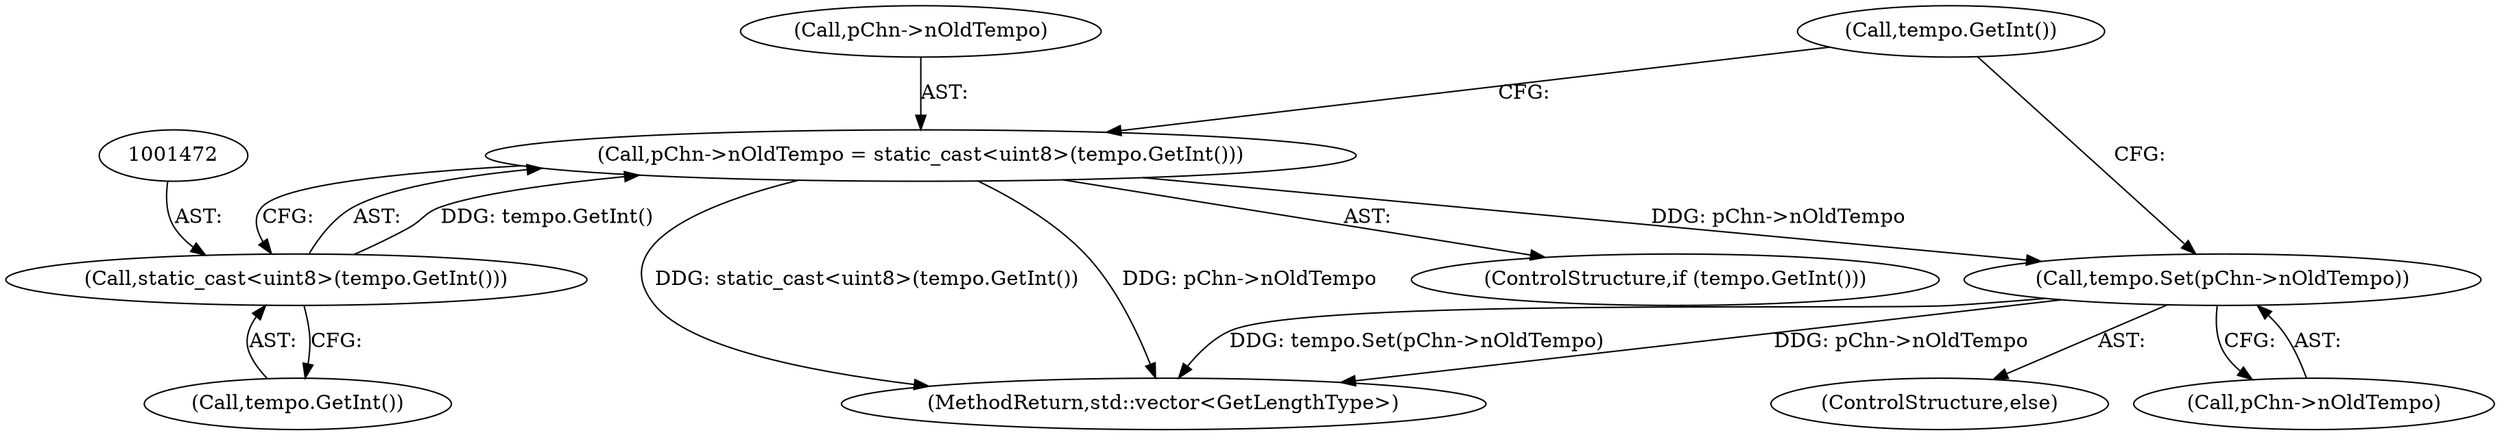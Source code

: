 digraph "0_openmpt_492022c7297ede682161d9c0ec2de15526424e76@pointer" {
"1001475" [label="(Call,tempo.Set(pChn->nOldTempo))"];
"1001467" [label="(Call,pChn->nOldTempo = static_cast<uint8>(tempo.GetInt()))"];
"1001471" [label="(Call,static_cast<uint8>(tempo.GetInt()))"];
"1001475" [label="(Call,tempo.Set(pChn->nOldTempo))"];
"1001474" [label="(ControlStructure,else)"];
"1003931" [label="(MethodReturn,std::vector<GetLengthType>)"];
"1001467" [label="(Call,pChn->nOldTempo = static_cast<uint8>(tempo.GetInt()))"];
"1001468" [label="(Call,pChn->nOldTempo)"];
"1001476" [label="(Call,pChn->nOldTempo)"];
"1001473" [label="(Call,tempo.GetInt())"];
"1001465" [label="(ControlStructure,if (tempo.GetInt()))"];
"1001471" [label="(Call,static_cast<uint8>(tempo.GetInt()))"];
"1001481" [label="(Call,tempo.GetInt())"];
"1001475" -> "1001474"  [label="AST: "];
"1001475" -> "1001476"  [label="CFG: "];
"1001476" -> "1001475"  [label="AST: "];
"1001481" -> "1001475"  [label="CFG: "];
"1001475" -> "1003931"  [label="DDG: tempo.Set(pChn->nOldTempo)"];
"1001475" -> "1003931"  [label="DDG: pChn->nOldTempo"];
"1001467" -> "1001475"  [label="DDG: pChn->nOldTempo"];
"1001467" -> "1001465"  [label="AST: "];
"1001467" -> "1001471"  [label="CFG: "];
"1001468" -> "1001467"  [label="AST: "];
"1001471" -> "1001467"  [label="AST: "];
"1001481" -> "1001467"  [label="CFG: "];
"1001467" -> "1003931"  [label="DDG: pChn->nOldTempo"];
"1001467" -> "1003931"  [label="DDG: static_cast<uint8>(tempo.GetInt())"];
"1001471" -> "1001467"  [label="DDG: tempo.GetInt()"];
"1001471" -> "1001473"  [label="CFG: "];
"1001472" -> "1001471"  [label="AST: "];
"1001473" -> "1001471"  [label="AST: "];
}
